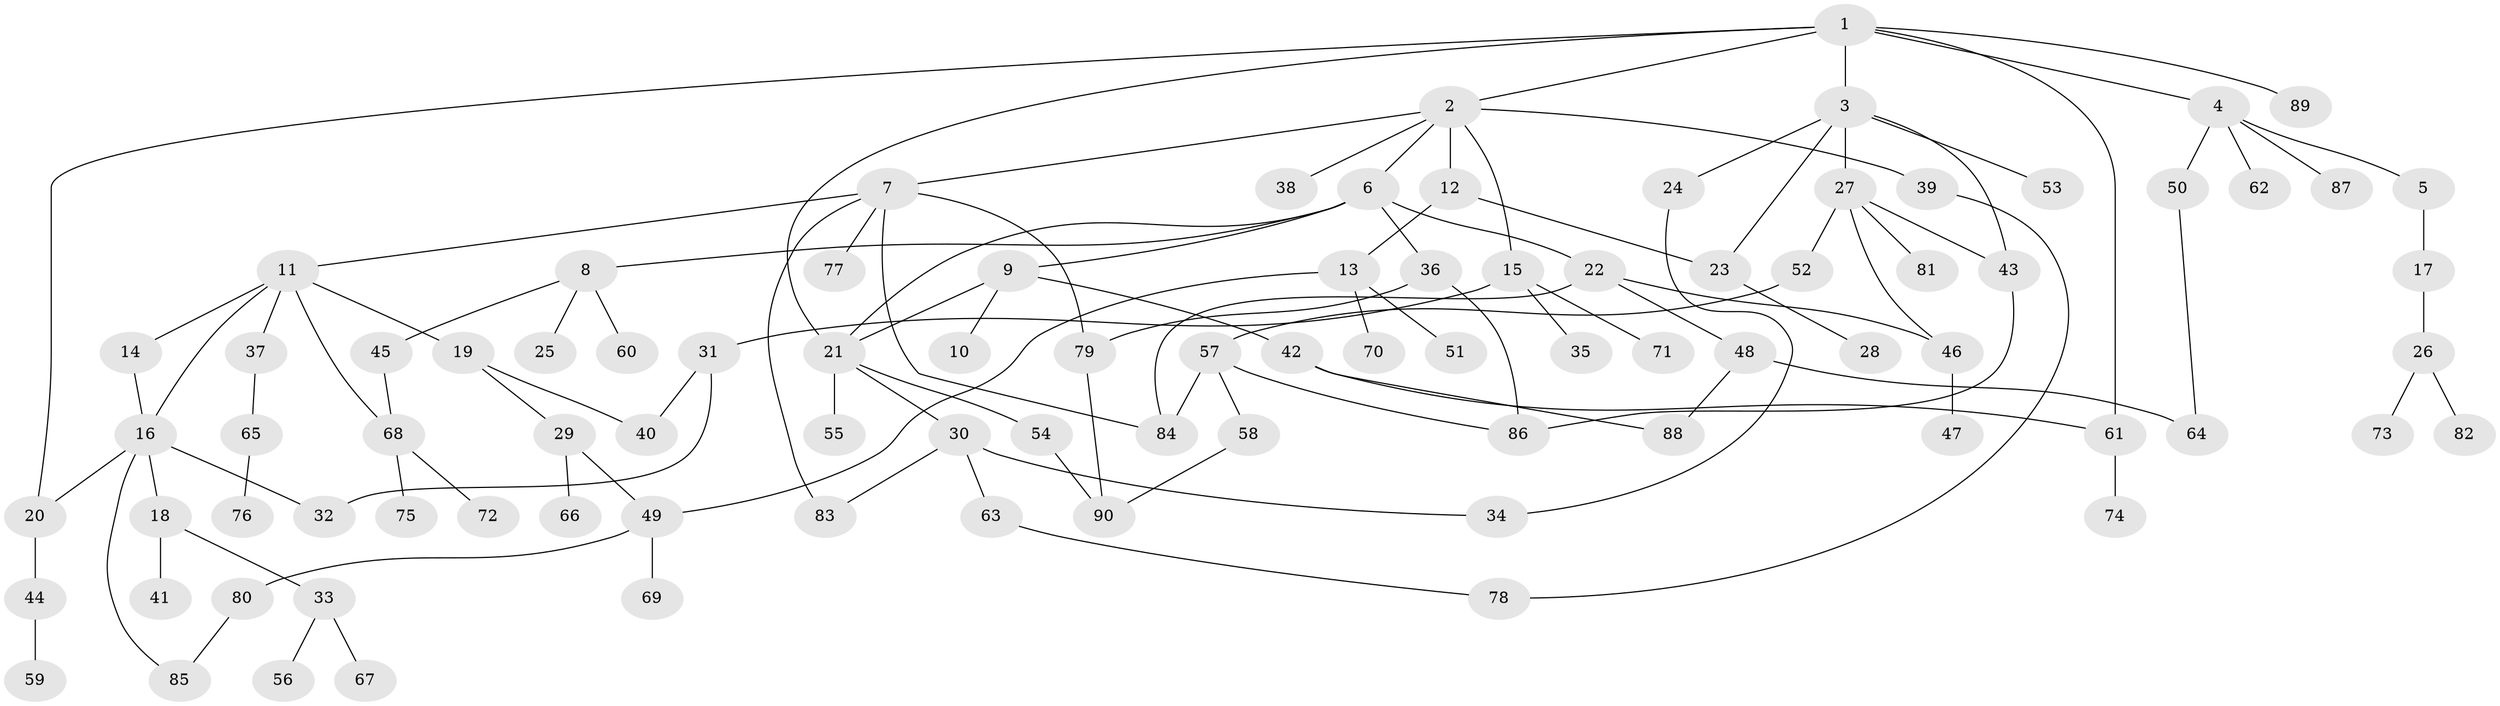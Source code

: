 // Generated by graph-tools (version 1.1) at 2025/01/03/09/25 03:01:03]
// undirected, 90 vertices, 114 edges
graph export_dot {
graph [start="1"]
  node [color=gray90,style=filled];
  1;
  2;
  3;
  4;
  5;
  6;
  7;
  8;
  9;
  10;
  11;
  12;
  13;
  14;
  15;
  16;
  17;
  18;
  19;
  20;
  21;
  22;
  23;
  24;
  25;
  26;
  27;
  28;
  29;
  30;
  31;
  32;
  33;
  34;
  35;
  36;
  37;
  38;
  39;
  40;
  41;
  42;
  43;
  44;
  45;
  46;
  47;
  48;
  49;
  50;
  51;
  52;
  53;
  54;
  55;
  56;
  57;
  58;
  59;
  60;
  61;
  62;
  63;
  64;
  65;
  66;
  67;
  68;
  69;
  70;
  71;
  72;
  73;
  74;
  75;
  76;
  77;
  78;
  79;
  80;
  81;
  82;
  83;
  84;
  85;
  86;
  87;
  88;
  89;
  90;
  1 -- 2;
  1 -- 3;
  1 -- 4;
  1 -- 20;
  1 -- 21;
  1 -- 61;
  1 -- 89;
  2 -- 6;
  2 -- 7;
  2 -- 12;
  2 -- 15;
  2 -- 38;
  2 -- 39;
  3 -- 23;
  3 -- 24;
  3 -- 27;
  3 -- 53;
  3 -- 43;
  4 -- 5;
  4 -- 50;
  4 -- 62;
  4 -- 87;
  5 -- 17;
  6 -- 8;
  6 -- 9;
  6 -- 22;
  6 -- 36;
  6 -- 21;
  7 -- 11;
  7 -- 77;
  7 -- 83;
  7 -- 84;
  7 -- 79;
  8 -- 25;
  8 -- 45;
  8 -- 60;
  9 -- 10;
  9 -- 42;
  9 -- 21;
  11 -- 14;
  11 -- 19;
  11 -- 37;
  11 -- 68;
  11 -- 16;
  12 -- 13;
  12 -- 23;
  13 -- 49;
  13 -- 51;
  13 -- 70;
  14 -- 16;
  15 -- 31;
  15 -- 35;
  15 -- 71;
  16 -- 18;
  16 -- 32;
  16 -- 85;
  16 -- 20;
  17 -- 26;
  18 -- 33;
  18 -- 41;
  19 -- 29;
  19 -- 40;
  20 -- 44;
  21 -- 30;
  21 -- 54;
  21 -- 55;
  22 -- 48;
  22 -- 46;
  22 -- 84;
  23 -- 28;
  24 -- 34;
  26 -- 73;
  26 -- 82;
  27 -- 43;
  27 -- 46;
  27 -- 52;
  27 -- 81;
  29 -- 66;
  29 -- 49;
  30 -- 34;
  30 -- 63;
  30 -- 83;
  31 -- 32;
  31 -- 40;
  33 -- 56;
  33 -- 67;
  36 -- 79;
  36 -- 86;
  37 -- 65;
  39 -- 78;
  42 -- 88;
  42 -- 61;
  43 -- 86;
  44 -- 59;
  45 -- 68;
  46 -- 47;
  48 -- 64;
  48 -- 88;
  49 -- 69;
  49 -- 80;
  50 -- 64;
  52 -- 57;
  54 -- 90;
  57 -- 58;
  57 -- 86;
  57 -- 84;
  58 -- 90;
  61 -- 74;
  63 -- 78;
  65 -- 76;
  68 -- 72;
  68 -- 75;
  79 -- 90;
  80 -- 85;
}
